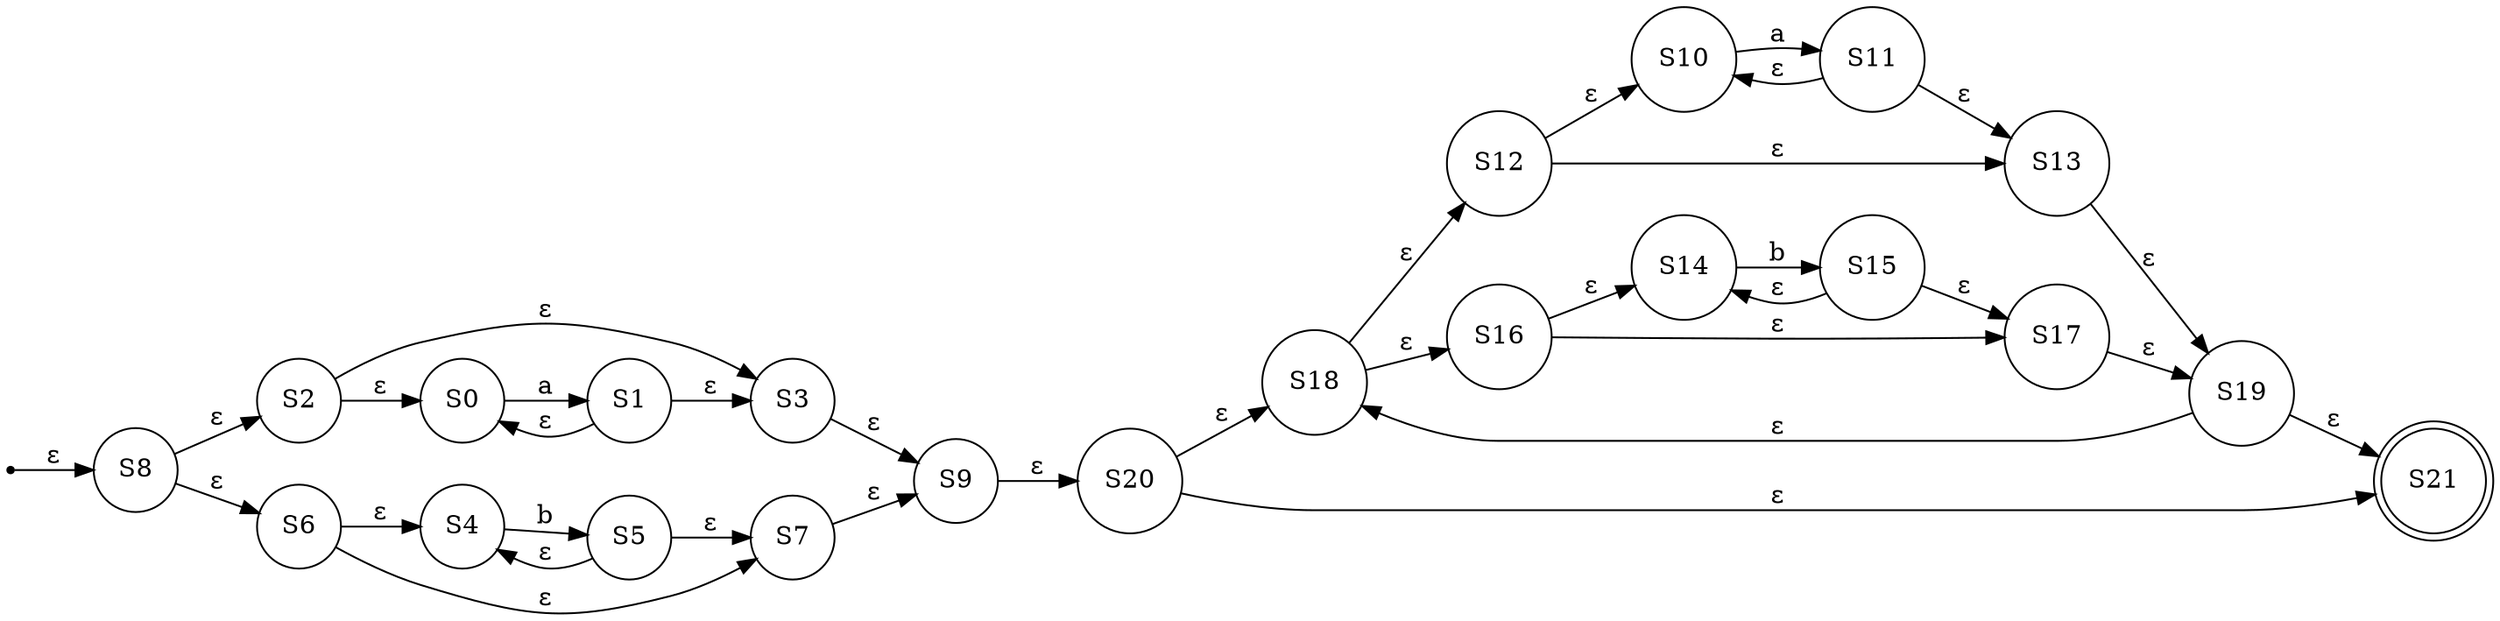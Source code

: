 digraph AFN{
node [shape=circle];
rankdir=LR;
init [label="", shape=point];
S1 [label="S1"];
S2 [label="S2"];
S3 [label="S3"];
S4 [label="S4"];
S5 [label="S5"];
S6 [label="S6"];
S7 [label="S7"];
S8 [label="S8"];
S9 [label="S9"];
S10 [label="S10"];
S11 [label="S11"];
S12 [label="S12"];
S13 [label="S13"];
S14 [label="S14"];
S15 [label="S15"];
S16 [label="S16"];
S17 [label="S17"];
S18 [label="S18"];
S19 [label="S19"];
S20 [label="S20"];
S21[shape=doublecircle] [label="S21"];
S0->S1[label="a"];
S1->S0[label="ε"];
S1->S3[label="ε"];
S2->S3[label="ε"];
S2->S0[label="ε"];
S3->S9[label="ε"];
S4->S5[label="b"];
S5->S4[label="ε"];
S5->S7[label="ε"];
S6->S7[label="ε"];
S6->S4[label="ε"];
S7->S9[label="ε"];
init->S8[label="ε"];
S8->S2[label="ε"];
S8->S6[label="ε"];
S9->S20[label="ε"];
S10->S11[label="a"];
S11->S10[label="ε"];
S11->S13[label="ε"];
S12->S13[label="ε"];
S12->S10[label="ε"];
S13->S19[label="ε"];
S14->S15[label="b"];
S15->S14[label="ε"];
S15->S17[label="ε"];
S16->S17[label="ε"];
S16->S14[label="ε"];
S17->S19[label="ε"];
S18->S12[label="ε"];
S18->S16[label="ε"];
S19->S18[label="ε"];
S19->S21[label="ε"];
S20->S21[label="ε"];
S20->S18[label="ε"];
}
